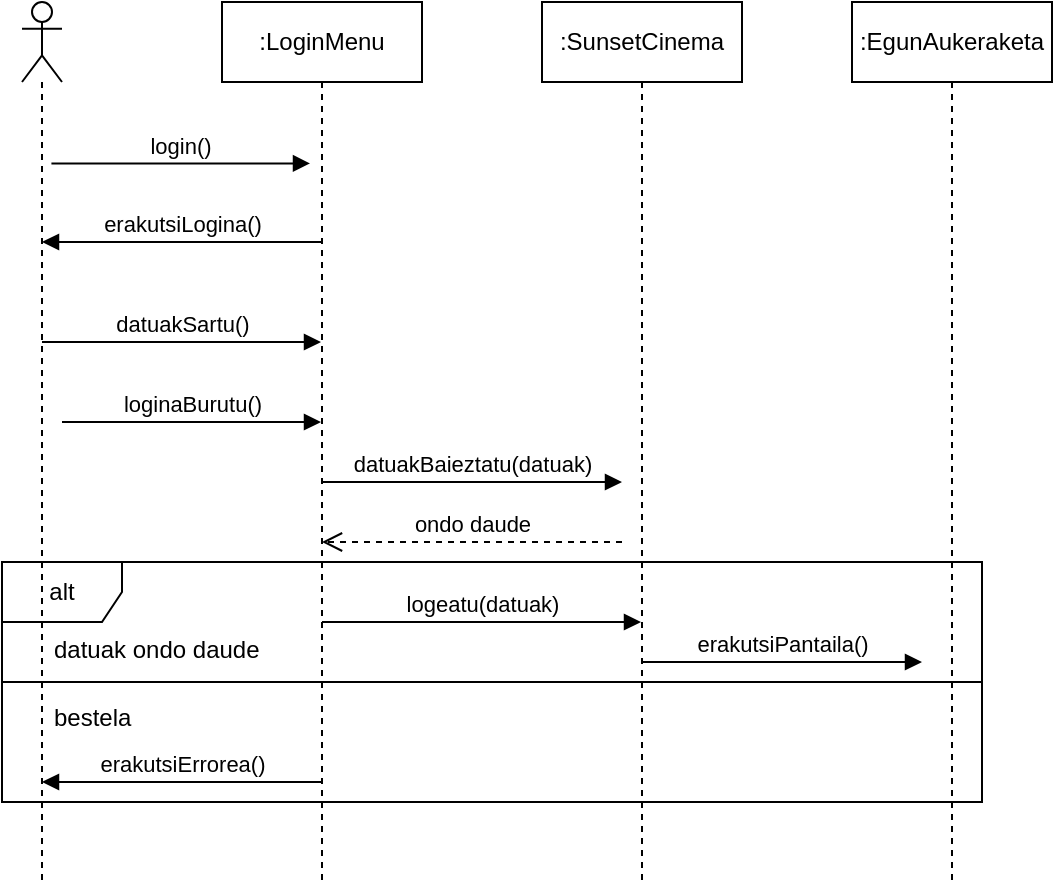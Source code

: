 <mxfile version="17.2.5" type="device"><diagram name="Page-1" id="c4acf3e9-155e-7222-9cf6-157b1a14988f"><mxGraphModel dx="1022" dy="738" grid="1" gridSize="10" guides="1" tooltips="1" connect="1" arrows="1" fold="1" page="1" pageScale="1" pageWidth="850" pageHeight="1100" background="none" math="0" shadow="0"><root><mxCell id="0"/><mxCell id="1" parent="0"/><mxCell id="Obw-gp9KKRJOyBcDDV9C-32" value="alt" style="shape=umlFrame;whiteSpace=wrap;html=1;" vertex="1" parent="1"><mxGeometry y="320" width="490" height="120" as="geometry"/></mxCell><mxCell id="Obw-gp9KKRJOyBcDDV9C-5" value="" style="shape=umlLifeline;participant=umlActor;perimeter=lifelinePerimeter;whiteSpace=wrap;html=1;container=1;collapsible=0;recursiveResize=0;verticalAlign=top;spacingTop=36;outlineConnect=0;" vertex="1" parent="1"><mxGeometry x="10" y="40" width="20" height="440" as="geometry"/></mxCell><mxCell id="Obw-gp9KKRJOyBcDDV9C-6" value=":LoginMenu" style="shape=umlLifeline;perimeter=lifelinePerimeter;whiteSpace=wrap;html=1;container=1;collapsible=0;recursiveResize=0;outlineConnect=0;" vertex="1" parent="1"><mxGeometry x="110" y="40" width="100" height="440" as="geometry"/></mxCell><mxCell id="Obw-gp9KKRJOyBcDDV9C-28" value="logeatu(datuak)" style="html=1;verticalAlign=bottom;endArrow=block;rounded=0;" edge="1" parent="Obw-gp9KKRJOyBcDDV9C-6" target="Obw-gp9KKRJOyBcDDV9C-7"><mxGeometry width="80" relative="1" as="geometry"><mxPoint x="50" y="310" as="sourcePoint"/><mxPoint x="130" y="310" as="targetPoint"/></mxGeometry></mxCell><mxCell id="Obw-gp9KKRJOyBcDDV9C-48" value="loginaBurutu()" style="html=1;verticalAlign=bottom;endArrow=block;rounded=0;" edge="1" parent="Obw-gp9KKRJOyBcDDV9C-6"><mxGeometry width="80" relative="1" as="geometry"><mxPoint x="-80" y="210.0" as="sourcePoint"/><mxPoint x="49.5" y="210.0" as="targetPoint"/></mxGeometry></mxCell><mxCell id="Obw-gp9KKRJOyBcDDV9C-7" value=":SunsetCinema" style="shape=umlLifeline;perimeter=lifelinePerimeter;whiteSpace=wrap;html=1;container=1;collapsible=0;recursiveResize=0;outlineConnect=0;" vertex="1" parent="1"><mxGeometry x="270" y="40" width="100" height="440" as="geometry"/></mxCell><mxCell id="Obw-gp9KKRJOyBcDDV9C-30" value="erakutsiPantaila()" style="html=1;verticalAlign=bottom;endArrow=block;rounded=0;" edge="1" parent="Obw-gp9KKRJOyBcDDV9C-7"><mxGeometry width="80" relative="1" as="geometry"><mxPoint x="50" y="330" as="sourcePoint"/><mxPoint x="190" y="330" as="targetPoint"/></mxGeometry></mxCell><mxCell id="Obw-gp9KKRJOyBcDDV9C-10" value="login()" style="html=1;verticalAlign=bottom;endArrow=block;rounded=0;exitX=0.971;exitY=0.051;exitDx=0;exitDy=0;exitPerimeter=0;entryX=-0.1;entryY=0.119;entryDx=0;entryDy=0;entryPerimeter=0;" edge="1" parent="1"><mxGeometry width="80" relative="1" as="geometry"><mxPoint x="24.71" y="120.71" as="sourcePoint"/><mxPoint x="154" y="120.71" as="targetPoint"/></mxGeometry></mxCell><mxCell id="Obw-gp9KKRJOyBcDDV9C-21" value="datuakSartu()" style="html=1;verticalAlign=bottom;endArrow=block;rounded=0;" edge="1" parent="1" source="Obw-gp9KKRJOyBcDDV9C-5" target="Obw-gp9KKRJOyBcDDV9C-6"><mxGeometry width="80" relative="1" as="geometry"><mxPoint x="30" y="189.71" as="sourcePoint"/><mxPoint x="110" y="189.71" as="targetPoint"/><Array as="points"><mxPoint x="50" y="210"/></Array></mxGeometry></mxCell><mxCell id="Obw-gp9KKRJOyBcDDV9C-24" value="datuakBaieztatu(datuak)" style="html=1;verticalAlign=bottom;endArrow=block;rounded=0;" edge="1" parent="1" source="Obw-gp9KKRJOyBcDDV9C-6"><mxGeometry width="80" relative="1" as="geometry"><mxPoint x="200" y="280" as="sourcePoint"/><mxPoint x="310" y="280" as="targetPoint"/></mxGeometry></mxCell><mxCell id="Obw-gp9KKRJOyBcDDV9C-25" value="ondo daude" style="html=1;verticalAlign=bottom;endArrow=open;dashed=1;endSize=8;rounded=0;" edge="1" parent="1" target="Obw-gp9KKRJOyBcDDV9C-6"><mxGeometry relative="1" as="geometry"><mxPoint x="310" y="310" as="sourcePoint"/><mxPoint x="230" y="310" as="targetPoint"/></mxGeometry></mxCell><mxCell id="Obw-gp9KKRJOyBcDDV9C-29" value=":EgunAukeraketa" style="shape=umlLifeline;perimeter=lifelinePerimeter;whiteSpace=wrap;html=1;container=1;collapsible=0;recursiveResize=0;outlineConnect=0;" vertex="1" parent="1"><mxGeometry x="425" y="40" width="100" height="440" as="geometry"/></mxCell><mxCell id="Obw-gp9KKRJOyBcDDV9C-34" value="erakutsiErrorea()" style="html=1;verticalAlign=bottom;endArrow=block;rounded=0;" edge="1" parent="1"><mxGeometry width="80" relative="1" as="geometry"><mxPoint x="160" y="430" as="sourcePoint"/><mxPoint x="20" y="430" as="targetPoint"/></mxGeometry></mxCell><mxCell id="Obw-gp9KKRJOyBcDDV9C-38" value="" style="line;strokeWidth=1;fillColor=none;align=left;verticalAlign=middle;spacingTop=-1;spacingLeft=3;spacingRight=3;rotatable=0;labelPosition=right;points=[];portConstraint=eastwest;" vertex="1" parent="1"><mxGeometry y="376" width="490" height="8" as="geometry"/></mxCell><mxCell id="Obw-gp9KKRJOyBcDDV9C-41" value="datuak ondo daude" style="text;strokeColor=none;fillColor=none;align=left;verticalAlign=top;spacingLeft=4;spacingRight=4;overflow=hidden;rotatable=0;points=[[0,0.5],[1,0.5]];portConstraint=eastwest;" vertex="1" parent="1"><mxGeometry x="20" y="350" width="120" height="26" as="geometry"/></mxCell><mxCell id="Obw-gp9KKRJOyBcDDV9C-43" value="bestela" style="text;strokeColor=none;fillColor=none;align=left;verticalAlign=top;spacingLeft=4;spacingRight=4;overflow=hidden;rotatable=0;points=[[0,0.5],[1,0.5]];portConstraint=eastwest;" vertex="1" parent="1"><mxGeometry x="20" y="384" width="50" height="26" as="geometry"/></mxCell><mxCell id="Obw-gp9KKRJOyBcDDV9C-49" value="erakutsiLogina()" style="html=1;verticalAlign=bottom;endArrow=block;rounded=0;" edge="1" parent="1"><mxGeometry width="80" relative="1" as="geometry"><mxPoint x="160" y="160" as="sourcePoint"/><mxPoint x="20" y="160" as="targetPoint"/></mxGeometry></mxCell></root></mxGraphModel></diagram></mxfile>